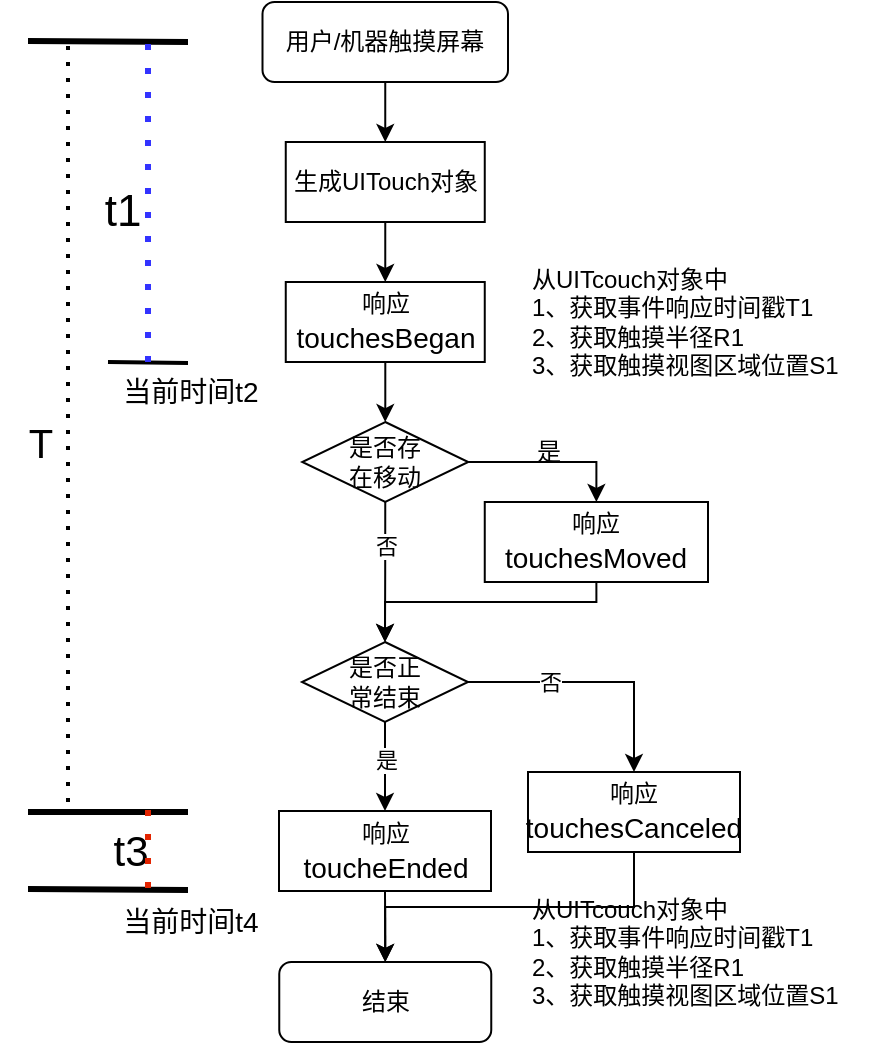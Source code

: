 <mxfile version="24.2.5" type="github">
  <diagram name="第 1 页" id="cUPQilYxBffBbkeb9Y6o">
    <mxGraphModel dx="1242" dy="752" grid="1" gridSize="10" guides="1" tooltips="1" connect="1" arrows="1" fold="1" page="1" pageScale="1" pageWidth="827" pageHeight="1169" math="0" shadow="0">
      <root>
        <mxCell id="0" />
        <mxCell id="1" parent="0" />
        <mxCell id="lE1Qpb3CKNX3zS15iR8Y-15" style="edgeStyle=orthogonalEdgeStyle;rounded=0;orthogonalLoop=1;jettySize=auto;html=1;exitX=0.5;exitY=1;exitDx=0;exitDy=0;entryX=0.5;entryY=0;entryDx=0;entryDy=0;" edge="1" parent="1" source="lE1Qpb3CKNX3zS15iR8Y-1" target="lE1Qpb3CKNX3zS15iR8Y-3">
          <mxGeometry relative="1" as="geometry" />
        </mxCell>
        <mxCell id="lE1Qpb3CKNX3zS15iR8Y-1" value="用户/机器触摸屏幕" style="rounded=1;whiteSpace=wrap;html=1;" vertex="1" parent="1">
          <mxGeometry x="357.25" y="160" width="122.75" height="40" as="geometry" />
        </mxCell>
        <mxCell id="lE1Qpb3CKNX3zS15iR8Y-16" style="edgeStyle=orthogonalEdgeStyle;rounded=0;orthogonalLoop=1;jettySize=auto;html=1;exitX=0.5;exitY=1;exitDx=0;exitDy=0;entryX=0.5;entryY=0;entryDx=0;entryDy=0;" edge="1" parent="1" source="lE1Qpb3CKNX3zS15iR8Y-3" target="lE1Qpb3CKNX3zS15iR8Y-5">
          <mxGeometry relative="1" as="geometry" />
        </mxCell>
        <mxCell id="lE1Qpb3CKNX3zS15iR8Y-3" value="生成UITouch对象" style="rounded=0;whiteSpace=wrap;html=1;" vertex="1" parent="1">
          <mxGeometry x="368.88" y="230" width="99.5" height="40" as="geometry" />
        </mxCell>
        <mxCell id="lE1Qpb3CKNX3zS15iR8Y-7" value="" style="edgeStyle=orthogonalEdgeStyle;rounded=0;orthogonalLoop=1;jettySize=auto;html=1;" edge="1" parent="1" source="lE1Qpb3CKNX3zS15iR8Y-5" target="lE1Qpb3CKNX3zS15iR8Y-6">
          <mxGeometry relative="1" as="geometry" />
        </mxCell>
        <mxCell id="lE1Qpb3CKNX3zS15iR8Y-5" value="响应&lt;span style=&quot;text-align: start; font-size: 10.5pt; line-height: 16.8px; font-family: Calibri, sans-serif;&quot; lang=&quot;EN-US&quot;&gt;touchesBegan&lt;/span&gt;&lt;span style=&quot;font-family: -webkit-standard; font-size: medium; text-align: start;&quot;&gt;&lt;/span&gt;" style="rounded=0;whiteSpace=wrap;html=1;" vertex="1" parent="1">
          <mxGeometry x="368.88" y="300" width="99.5" height="40" as="geometry" />
        </mxCell>
        <mxCell id="lE1Qpb3CKNX3zS15iR8Y-17" style="edgeStyle=orthogonalEdgeStyle;rounded=0;orthogonalLoop=1;jettySize=auto;html=1;exitX=1;exitY=0.5;exitDx=0;exitDy=0;entryX=0.5;entryY=0;entryDx=0;entryDy=0;" edge="1" parent="1" source="lE1Qpb3CKNX3zS15iR8Y-6" target="lE1Qpb3CKNX3zS15iR8Y-8">
          <mxGeometry relative="1" as="geometry" />
        </mxCell>
        <mxCell id="lE1Qpb3CKNX3zS15iR8Y-19" style="edgeStyle=orthogonalEdgeStyle;rounded=0;orthogonalLoop=1;jettySize=auto;html=1;exitX=0.5;exitY=1;exitDx=0;exitDy=0;entryX=0.5;entryY=0;entryDx=0;entryDy=0;" edge="1" parent="1" source="lE1Qpb3CKNX3zS15iR8Y-6" target="lE1Qpb3CKNX3zS15iR8Y-11">
          <mxGeometry relative="1" as="geometry" />
        </mxCell>
        <mxCell id="lE1Qpb3CKNX3zS15iR8Y-24" value="否" style="edgeLabel;html=1;align=center;verticalAlign=middle;resizable=0;points=[];" vertex="1" connectable="0" parent="lE1Qpb3CKNX3zS15iR8Y-19">
          <mxGeometry x="-0.372" relative="1" as="geometry">
            <mxPoint as="offset" />
          </mxGeometry>
        </mxCell>
        <mxCell id="lE1Qpb3CKNX3zS15iR8Y-6" value="是否存&lt;div&gt;在移动&lt;/div&gt;" style="rhombus;whiteSpace=wrap;html=1;rounded=0;" vertex="1" parent="1">
          <mxGeometry x="377.13" y="370" width="83" height="40" as="geometry" />
        </mxCell>
        <mxCell id="lE1Qpb3CKNX3zS15iR8Y-21" style="edgeStyle=orthogonalEdgeStyle;rounded=0;orthogonalLoop=1;jettySize=auto;html=1;exitX=0.5;exitY=1;exitDx=0;exitDy=0;entryX=0.5;entryY=0;entryDx=0;entryDy=0;" edge="1" parent="1" source="lE1Qpb3CKNX3zS15iR8Y-8" target="lE1Qpb3CKNX3zS15iR8Y-11">
          <mxGeometry relative="1" as="geometry">
            <Array as="points">
              <mxPoint x="524" y="460" />
              <mxPoint x="419" y="460" />
            </Array>
          </mxGeometry>
        </mxCell>
        <mxCell id="lE1Qpb3CKNX3zS15iR8Y-8" value="响应&lt;span style=&quot;text-align: start; font-size: 10.5pt; line-height: 16.8px; font-family: Calibri, sans-serif;&quot; lang=&quot;EN-US&quot;&gt;&lt;span style=&quot;font-size: 10.5pt; line-height: 16.8px;&quot; lang=&quot;EN-US&quot;&gt;touchesMoved&lt;/span&gt;&lt;/span&gt;&lt;span style=&quot;font-family: -webkit-standard; font-size: medium; text-align: start;&quot;&gt;&lt;/span&gt;" style="rounded=0;whiteSpace=wrap;html=1;" vertex="1" parent="1">
          <mxGeometry x="468.38" y="410" width="111.62" height="40" as="geometry" />
        </mxCell>
        <mxCell id="lE1Qpb3CKNX3zS15iR8Y-10" value="是" style="text;html=1;align=center;verticalAlign=middle;resizable=0;points=[];autosize=1;strokeColor=none;fillColor=none;" vertex="1" parent="1">
          <mxGeometry x="480" y="370" width="40" height="30" as="geometry" />
        </mxCell>
        <mxCell id="lE1Qpb3CKNX3zS15iR8Y-22" style="edgeStyle=orthogonalEdgeStyle;rounded=0;orthogonalLoop=1;jettySize=auto;html=1;exitX=0.5;exitY=1;exitDx=0;exitDy=0;entryX=0.5;entryY=0;entryDx=0;entryDy=0;" edge="1" parent="1" source="lE1Qpb3CKNX3zS15iR8Y-11" target="lE1Qpb3CKNX3zS15iR8Y-12">
          <mxGeometry relative="1" as="geometry" />
        </mxCell>
        <mxCell id="lE1Qpb3CKNX3zS15iR8Y-25" value="是" style="edgeLabel;html=1;align=center;verticalAlign=middle;resizable=0;points=[];" vertex="1" connectable="0" parent="lE1Qpb3CKNX3zS15iR8Y-22">
          <mxGeometry x="-0.156" relative="1" as="geometry">
            <mxPoint as="offset" />
          </mxGeometry>
        </mxCell>
        <mxCell id="lE1Qpb3CKNX3zS15iR8Y-26" style="edgeStyle=orthogonalEdgeStyle;rounded=0;orthogonalLoop=1;jettySize=auto;html=1;exitX=1;exitY=0.5;exitDx=0;exitDy=0;entryX=0.5;entryY=0;entryDx=0;entryDy=0;" edge="1" parent="1" source="lE1Qpb3CKNX3zS15iR8Y-11" target="lE1Qpb3CKNX3zS15iR8Y-23">
          <mxGeometry relative="1" as="geometry" />
        </mxCell>
        <mxCell id="lE1Qpb3CKNX3zS15iR8Y-27" value="否" style="edgeLabel;html=1;align=center;verticalAlign=middle;resizable=0;points=[];" vertex="1" connectable="0" parent="lE1Qpb3CKNX3zS15iR8Y-26">
          <mxGeometry x="-0.359" relative="1" as="geometry">
            <mxPoint as="offset" />
          </mxGeometry>
        </mxCell>
        <mxCell id="lE1Qpb3CKNX3zS15iR8Y-11" value="是否正&lt;div&gt;常结束&lt;/div&gt;" style="rhombus;whiteSpace=wrap;html=1;rounded=0;" vertex="1" parent="1">
          <mxGeometry x="377" y="480" width="83" height="40" as="geometry" />
        </mxCell>
        <mxCell id="lE1Qpb3CKNX3zS15iR8Y-28" style="edgeStyle=orthogonalEdgeStyle;rounded=0;orthogonalLoop=1;jettySize=auto;html=1;exitX=0.5;exitY=1;exitDx=0;exitDy=0;entryX=0.5;entryY=0;entryDx=0;entryDy=0;" edge="1" parent="1" source="lE1Qpb3CKNX3zS15iR8Y-12" target="lE1Qpb3CKNX3zS15iR8Y-14">
          <mxGeometry relative="1" as="geometry" />
        </mxCell>
        <mxCell id="lE1Qpb3CKNX3zS15iR8Y-12" value="响应&lt;span style=&quot;text-align: start; font-size: 10.5pt; line-height: 16.8px; font-family: Calibri, sans-serif;&quot; lang=&quot;EN-US&quot;&gt;&lt;span style=&quot;font-size: 10.5pt; line-height: 16.8px;&quot; lang=&quot;EN-US&quot;&gt;toucheEnded&lt;/span&gt;&lt;/span&gt;&lt;span style=&quot;font-family: -webkit-standard; font-size: medium; text-align: start;&quot;&gt;&lt;/span&gt;" style="rounded=0;whiteSpace=wrap;html=1;" vertex="1" parent="1">
          <mxGeometry x="365.5" y="564.5" width="106" height="40" as="geometry" />
        </mxCell>
        <mxCell id="lE1Qpb3CKNX3zS15iR8Y-14" value="结束" style="rounded=1;whiteSpace=wrap;html=1;" vertex="1" parent="1">
          <mxGeometry x="365.63" y="640" width="106" height="40" as="geometry" />
        </mxCell>
        <mxCell id="lE1Qpb3CKNX3zS15iR8Y-29" style="edgeStyle=orthogonalEdgeStyle;rounded=0;orthogonalLoop=1;jettySize=auto;html=1;exitX=0.5;exitY=1;exitDx=0;exitDy=0;entryX=0.5;entryY=0;entryDx=0;entryDy=0;" edge="1" parent="1" source="lE1Qpb3CKNX3zS15iR8Y-23" target="lE1Qpb3CKNX3zS15iR8Y-14">
          <mxGeometry relative="1" as="geometry" />
        </mxCell>
        <mxCell id="lE1Qpb3CKNX3zS15iR8Y-23" value="响应&lt;span style=&quot;text-align: start; font-size: 10.5pt; line-height: 16.8px; font-family: Calibri, sans-serif;&quot; lang=&quot;EN-US&quot;&gt;&lt;span style=&quot;font-size: 10.5pt; line-height: 16.8px;&quot; lang=&quot;EN-US&quot;&gt;touchesCanceled&lt;/span&gt;&lt;/span&gt;&lt;span style=&quot;font-family: -webkit-standard; font-size: medium; text-align: start;&quot;&gt;&lt;/span&gt;" style="rounded=0;whiteSpace=wrap;html=1;" vertex="1" parent="1">
          <mxGeometry x="490" y="545" width="106" height="40" as="geometry" />
        </mxCell>
        <mxCell id="lE1Qpb3CKNX3zS15iR8Y-31" value="" style="endArrow=none;html=1;rounded=0;strokeWidth=3;" edge="1" parent="1">
          <mxGeometry width="50" height="50" relative="1" as="geometry">
            <mxPoint x="240" y="179.5" as="sourcePoint" />
            <mxPoint x="320" y="180" as="targetPoint" />
          </mxGeometry>
        </mxCell>
        <mxCell id="lE1Qpb3CKNX3zS15iR8Y-34" value="" style="endArrow=none;html=1;rounded=0;strokeWidth=2;" edge="1" parent="1">
          <mxGeometry width="50" height="50" relative="1" as="geometry">
            <mxPoint x="280" y="340" as="sourcePoint" />
            <mxPoint x="320" y="340.5" as="targetPoint" />
          </mxGeometry>
        </mxCell>
        <mxCell id="lE1Qpb3CKNX3zS15iR8Y-35" value="" style="endArrow=none;html=1;rounded=0;strokeWidth=3;" edge="1" parent="1">
          <mxGeometry width="50" height="50" relative="1" as="geometry">
            <mxPoint x="240" y="565" as="sourcePoint" />
            <mxPoint x="320" y="565" as="targetPoint" />
          </mxGeometry>
        </mxCell>
        <mxCell id="lE1Qpb3CKNX3zS15iR8Y-36" value="" style="endArrow=none;html=1;rounded=0;strokeWidth=3;" edge="1" parent="1">
          <mxGeometry width="50" height="50" relative="1" as="geometry">
            <mxPoint x="240" y="603.5" as="sourcePoint" />
            <mxPoint x="320" y="604" as="targetPoint" />
          </mxGeometry>
        </mxCell>
        <mxCell id="lE1Qpb3CKNX3zS15iR8Y-38" value="" style="endArrow=none;dashed=1;html=1;dashPattern=1 3;strokeWidth=2;rounded=0;" edge="1" parent="1">
          <mxGeometry width="50" height="50" relative="1" as="geometry">
            <mxPoint x="260" y="560" as="sourcePoint" />
            <mxPoint x="260" y="180" as="targetPoint" />
          </mxGeometry>
        </mxCell>
        <mxCell id="lE1Qpb3CKNX3zS15iR8Y-39" value="T" style="text;html=1;align=center;verticalAlign=middle;resizable=0;points=[];autosize=1;strokeColor=none;fillColor=none;fontSize=20;" vertex="1" parent="1">
          <mxGeometry x="226" y="360" width="40" height="40" as="geometry" />
        </mxCell>
        <mxCell id="lE1Qpb3CKNX3zS15iR8Y-42" value="" style="endArrow=none;dashed=1;html=1;dashPattern=1 3;strokeWidth=3;rounded=0;strokeColor=#3333FF;" edge="1" parent="1">
          <mxGeometry width="50" height="50" relative="1" as="geometry">
            <mxPoint x="300" y="340" as="sourcePoint" />
            <mxPoint x="300" y="180" as="targetPoint" />
          </mxGeometry>
        </mxCell>
        <mxCell id="lE1Qpb3CKNX3zS15iR8Y-43" value="t1" style="edgeLabel;html=1;align=center;verticalAlign=middle;resizable=0;points=[];fontSize=22;" vertex="1" connectable="0" parent="lE1Qpb3CKNX3zS15iR8Y-42">
          <mxGeometry x="-0.062" y="3" relative="1" as="geometry">
            <mxPoint x="-10" as="offset" />
          </mxGeometry>
        </mxCell>
        <mxCell id="lE1Qpb3CKNX3zS15iR8Y-44" value="&lt;font style=&quot;font-size: 14px;&quot;&gt;当前时间t2&lt;/font&gt;" style="text;html=1;align=center;verticalAlign=middle;resizable=0;points=[];autosize=1;strokeColor=none;fillColor=none;" vertex="1" parent="1">
          <mxGeometry x="275.63" y="340" width="90" height="30" as="geometry" />
        </mxCell>
        <mxCell id="lE1Qpb3CKNX3zS15iR8Y-48" value="&lt;font style=&quot;font-size: 14px;&quot;&gt;当前时间t4&lt;/font&gt;" style="text;html=1;align=center;verticalAlign=middle;resizable=0;points=[];autosize=1;strokeColor=none;fillColor=none;" vertex="1" parent="1">
          <mxGeometry x="275.63" y="604.5" width="90" height="30" as="geometry" />
        </mxCell>
        <mxCell id="lE1Qpb3CKNX3zS15iR8Y-52" value="&lt;font style=&quot;font-size: 21px;&quot;&gt;t3&lt;/font&gt;" style="edgeLabel;html=1;align=center;verticalAlign=middle;resizable=0;points=[];fontSize=22;" vertex="1" connectable="0" parent="1">
          <mxGeometry x="300" y="280" as="geometry">
            <mxPoint x="-9" y="305" as="offset" />
          </mxGeometry>
        </mxCell>
        <mxCell id="lE1Qpb3CKNX3zS15iR8Y-53" value="" style="endArrow=none;dashed=1;html=1;dashPattern=1 3;strokeWidth=3;rounded=0;strokeColor=#e32400;" edge="1" parent="1">
          <mxGeometry width="50" height="50" relative="1" as="geometry">
            <mxPoint x="300" y="603" as="sourcePoint" />
            <mxPoint x="300" y="563" as="targetPoint" />
          </mxGeometry>
        </mxCell>
        <mxCell id="lE1Qpb3CKNX3zS15iR8Y-55" value="&lt;div&gt;从UITcouch对象中&lt;/div&gt;1、获取事件响应时间戳T1&lt;div&gt;2、获取触摸半径R1&lt;/div&gt;&lt;div&gt;3、获取触摸视图区域位置S1&lt;/div&gt;" style="text;html=1;align=left;verticalAlign=middle;resizable=0;points=[];autosize=1;strokeColor=none;fillColor=none;" vertex="1" parent="1">
          <mxGeometry x="490" y="285" width="180" height="70" as="geometry" />
        </mxCell>
        <mxCell id="lE1Qpb3CKNX3zS15iR8Y-56" value="&lt;div&gt;从UITcouch对象中&lt;/div&gt;1、获取事件响应时间戳T1&lt;div&gt;2、获取触摸半径R1&lt;/div&gt;&lt;div&gt;3、获取触摸视图区域位置S1&lt;/div&gt;" style="text;html=1;align=left;verticalAlign=middle;resizable=0;points=[];autosize=1;strokeColor=none;fillColor=none;" vertex="1" parent="1">
          <mxGeometry x="490" y="600" width="180" height="70" as="geometry" />
        </mxCell>
      </root>
    </mxGraphModel>
  </diagram>
</mxfile>
